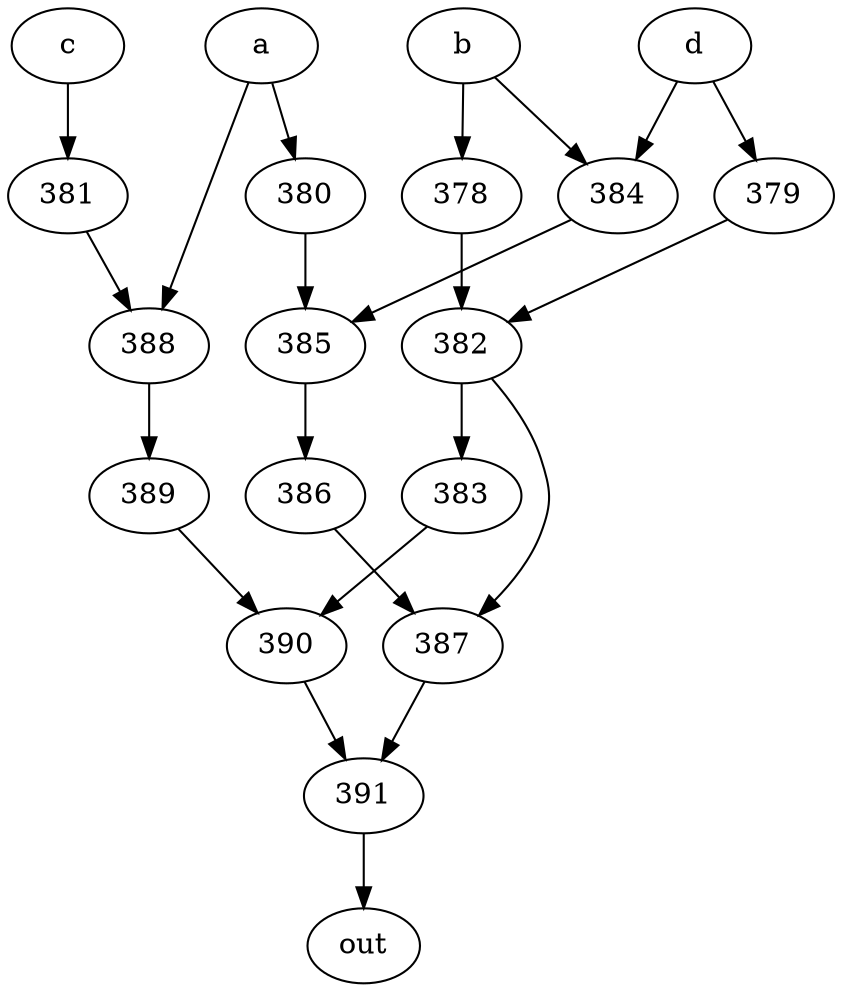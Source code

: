 strict digraph "" {
	391 -> out;
	a -> 380;
	a -> 388;
	380 -> 385;
	388 -> 389;
	385 -> 386;
	389 -> 390;
	b -> 378;
	b -> 384;
	378 -> 382;
	384 -> 385;
	382 -> 383;
	382 -> 387;
	c -> 381;
	381 -> 388;
	d -> 384;
	d -> 379;
	379 -> 382;
	383 -> 390;
	387 -> 391;
	386 -> 387;
	390 -> 391;
}

